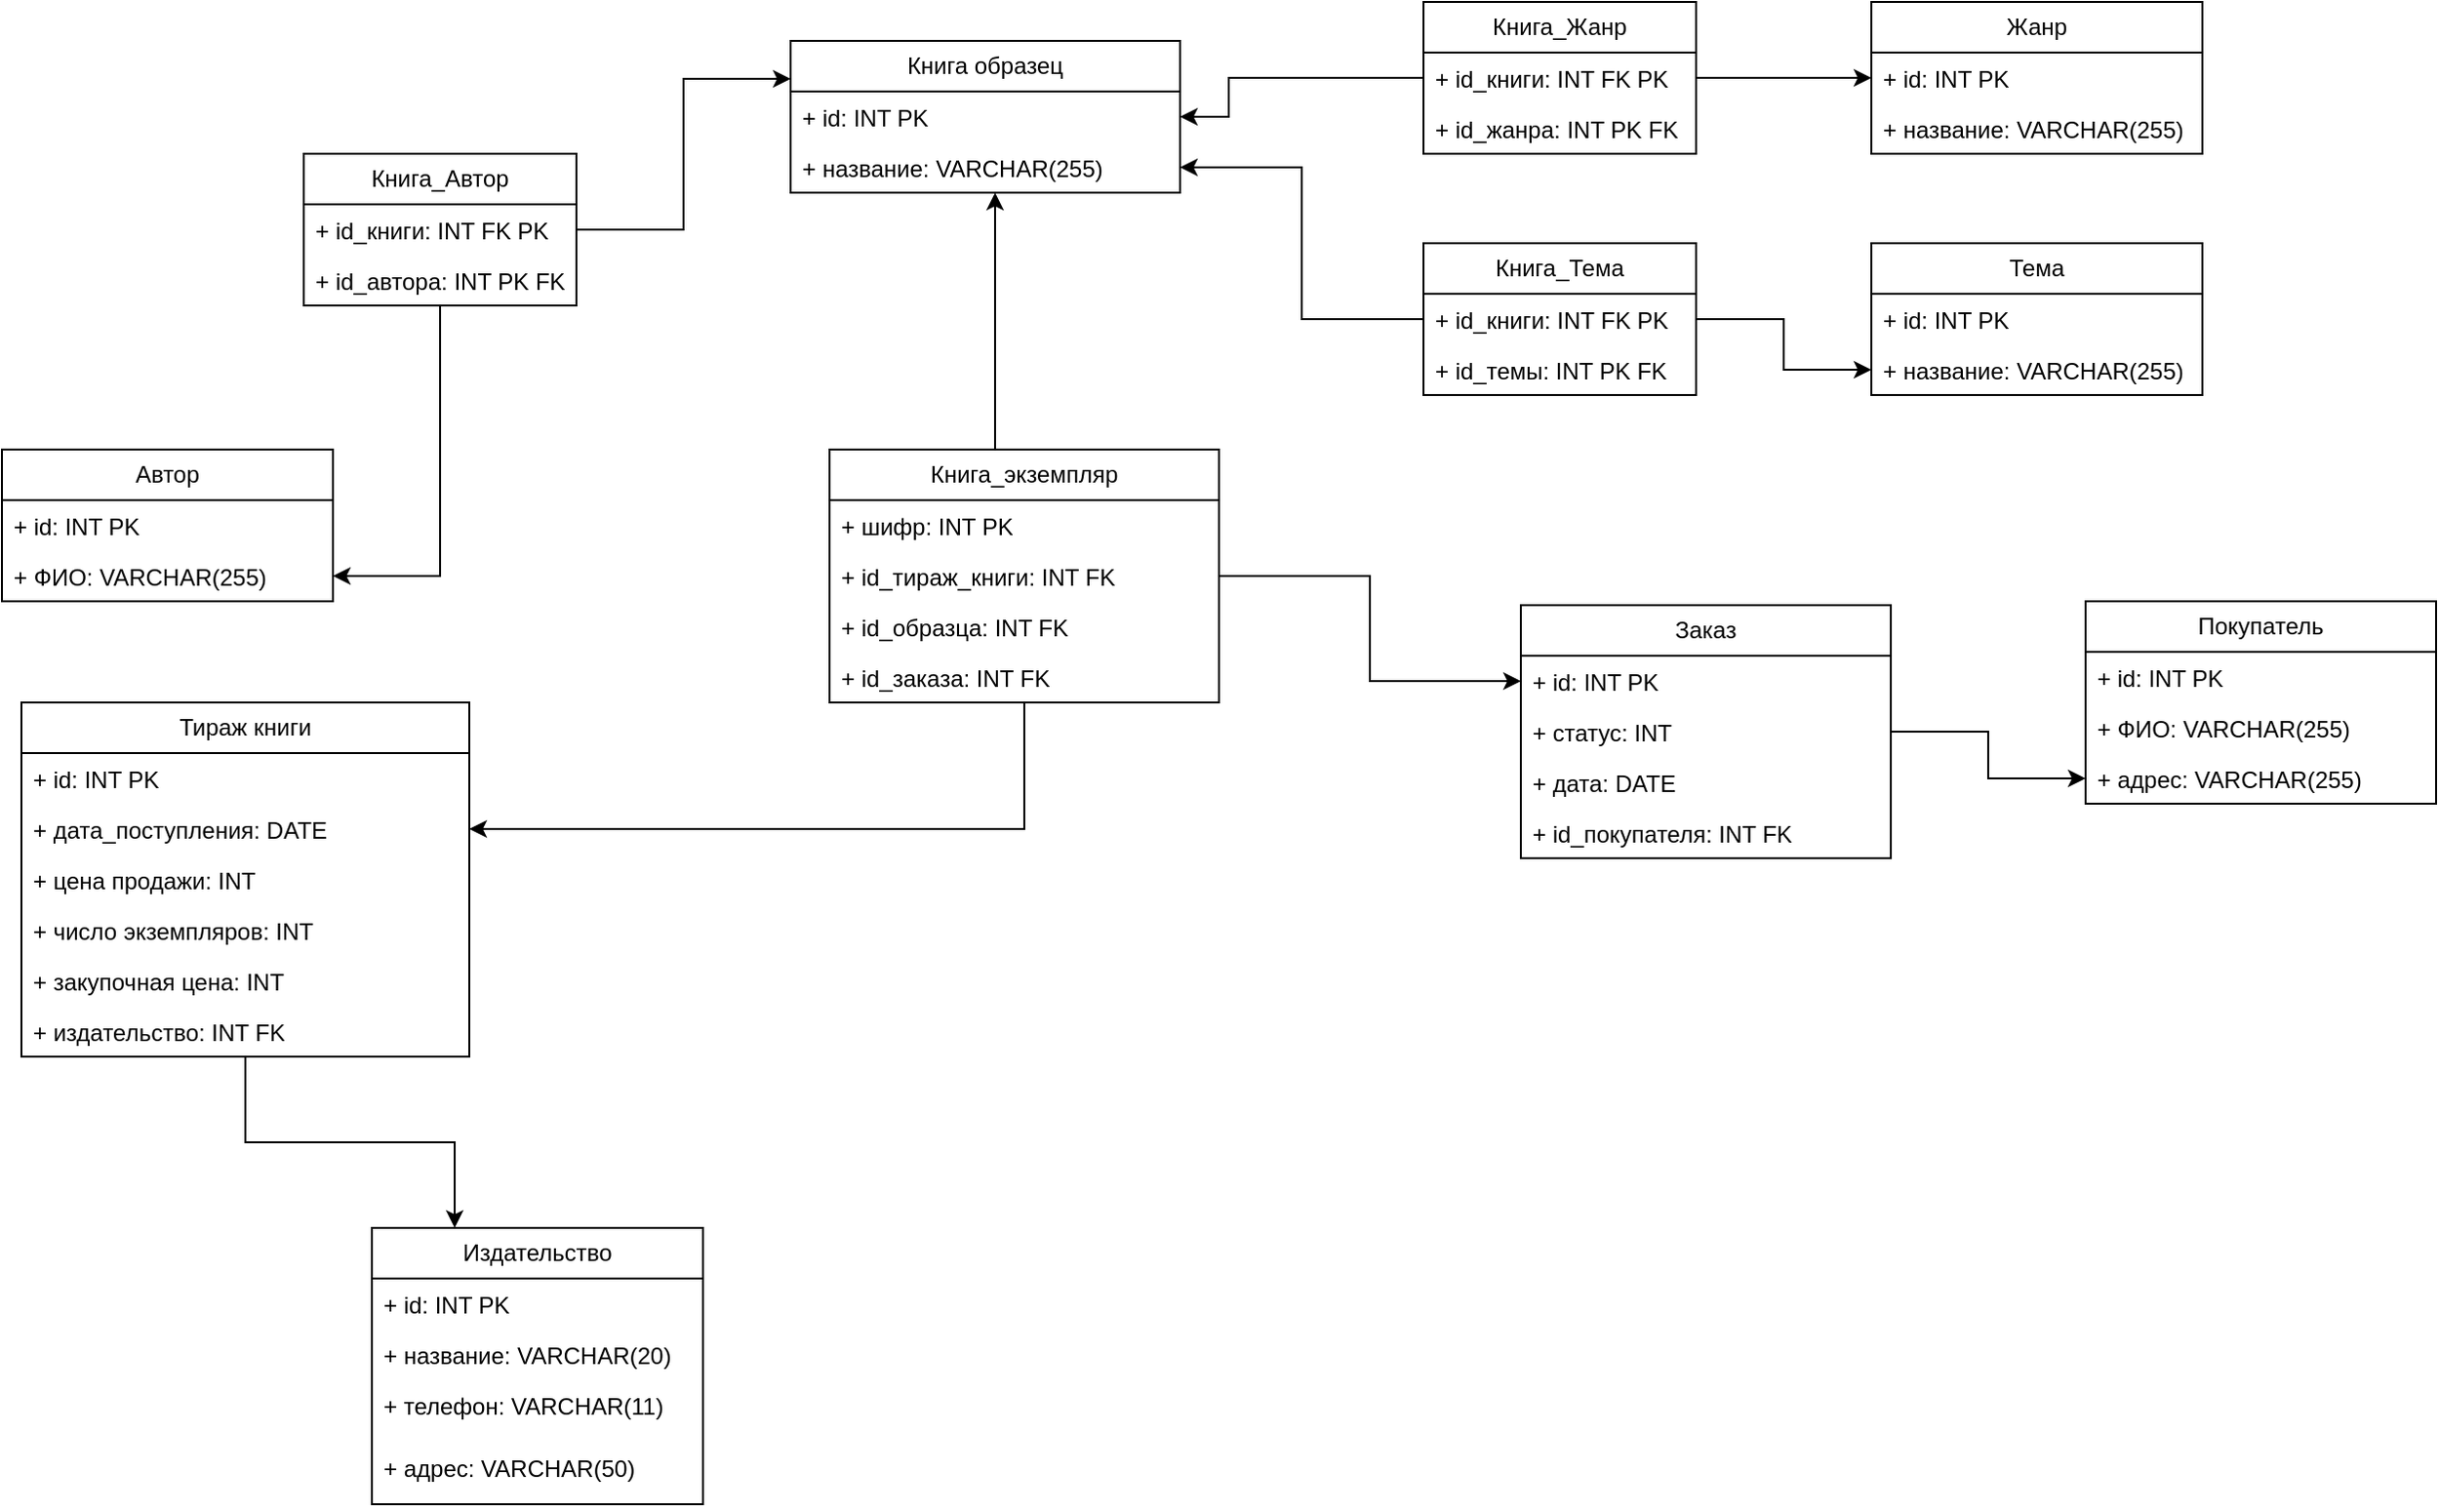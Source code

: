 <mxfile version="28.1.2">
  <diagram name="Page-1" id="pOTTETdeCjfXQeV-2WWk">
    <mxGraphModel dx="2339" dy="1031" grid="1" gridSize="10" guides="1" tooltips="1" connect="1" arrows="1" fold="1" page="1" pageScale="1" pageWidth="850" pageHeight="1100" math="0" shadow="0">
      <root>
        <mxCell id="0" />
        <mxCell id="1" parent="0" />
        <mxCell id="fVQ5kR86QcLQXutgSoff-1" value="Издательство" style="swimlane;fontStyle=0;childLayout=stackLayout;horizontal=1;startSize=26;fillColor=none;horizontalStack=0;resizeParent=1;resizeParentMax=0;resizeLast=0;collapsible=1;marginBottom=0;whiteSpace=wrap;html=1;" parent="1" vertex="1">
          <mxGeometry x="-320" y="680" width="170" height="142" as="geometry" />
        </mxCell>
        <mxCell id="fVQ5kR86QcLQXutgSoff-5" value="+ id: INT PK" style="text;strokeColor=none;fillColor=none;align=left;verticalAlign=top;spacingLeft=4;spacingRight=4;overflow=hidden;rotatable=0;points=[[0,0.5],[1,0.5]];portConstraint=eastwest;whiteSpace=wrap;html=1;" parent="fVQ5kR86QcLQXutgSoff-1" vertex="1">
          <mxGeometry y="26" width="170" height="26" as="geometry" />
        </mxCell>
        <mxCell id="fVQ5kR86QcLQXutgSoff-2" value="+ название: VARCHAR(20)" style="text;strokeColor=none;fillColor=none;align=left;verticalAlign=top;spacingLeft=4;spacingRight=4;overflow=hidden;rotatable=0;points=[[0,0.5],[1,0.5]];portConstraint=eastwest;whiteSpace=wrap;html=1;" parent="fVQ5kR86QcLQXutgSoff-1" vertex="1">
          <mxGeometry y="52" width="170" height="26" as="geometry" />
        </mxCell>
        <mxCell id="fVQ5kR86QcLQXutgSoff-6" value="+ телефон: VARCHAR(11)" style="text;strokeColor=none;fillColor=none;align=left;verticalAlign=top;spacingLeft=4;spacingRight=4;overflow=hidden;rotatable=0;points=[[0,0.5],[1,0.5]];portConstraint=eastwest;whiteSpace=wrap;html=1;" parent="fVQ5kR86QcLQXutgSoff-1" vertex="1">
          <mxGeometry y="78" width="170" height="32" as="geometry" />
        </mxCell>
        <mxCell id="fVQ5kR86QcLQXutgSoff-4" value="+ адрес: VARCHAR(50)" style="text;strokeColor=none;fillColor=none;align=left;verticalAlign=top;spacingLeft=4;spacingRight=4;overflow=hidden;rotatable=0;points=[[0,0.5],[1,0.5]];portConstraint=eastwest;whiteSpace=wrap;html=1;" parent="fVQ5kR86QcLQXutgSoff-1" vertex="1">
          <mxGeometry y="110" width="170" height="32" as="geometry" />
        </mxCell>
        <mxCell id="fVQ5kR86QcLQXutgSoff-70" style="edgeStyle=orthogonalEdgeStyle;rounded=0;orthogonalLoop=1;jettySize=auto;html=1;entryX=0.25;entryY=0;entryDx=0;entryDy=0;" parent="1" source="fVQ5kR86QcLQXutgSoff-7" target="fVQ5kR86QcLQXutgSoff-1" edge="1">
          <mxGeometry relative="1" as="geometry" />
        </mxCell>
        <mxCell id="fVQ5kR86QcLQXutgSoff-7" value="Тираж книги" style="swimlane;fontStyle=0;childLayout=stackLayout;horizontal=1;startSize=26;fillColor=none;horizontalStack=0;resizeParent=1;resizeParentMax=0;resizeLast=0;collapsible=1;marginBottom=0;whiteSpace=wrap;html=1;" parent="1" vertex="1">
          <mxGeometry x="-500" y="410" width="230" height="182" as="geometry" />
        </mxCell>
        <mxCell id="fVQ5kR86QcLQXutgSoff-11" value="+ id: INT PK" style="text;strokeColor=none;fillColor=none;align=left;verticalAlign=top;spacingLeft=4;spacingRight=4;overflow=hidden;rotatable=0;points=[[0,0.5],[1,0.5]];portConstraint=eastwest;whiteSpace=wrap;html=1;" parent="fVQ5kR86QcLQXutgSoff-7" vertex="1">
          <mxGeometry y="26" width="230" height="26" as="geometry" />
        </mxCell>
        <mxCell id="fVQ5kR86QcLQXutgSoff-8" value="+ дата_поступления: DATE" style="text;strokeColor=none;fillColor=none;align=left;verticalAlign=top;spacingLeft=4;spacingRight=4;overflow=hidden;rotatable=0;points=[[0,0.5],[1,0.5]];portConstraint=eastwest;whiteSpace=wrap;html=1;" parent="fVQ5kR86QcLQXutgSoff-7" vertex="1">
          <mxGeometry y="52" width="230" height="26" as="geometry" />
        </mxCell>
        <mxCell id="fVQ5kR86QcLQXutgSoff-12" value="+ цена продажи: INT" style="text;strokeColor=none;fillColor=none;align=left;verticalAlign=top;spacingLeft=4;spacingRight=4;overflow=hidden;rotatable=0;points=[[0,0.5],[1,0.5]];portConstraint=eastwest;whiteSpace=wrap;html=1;" parent="fVQ5kR86QcLQXutgSoff-7" vertex="1">
          <mxGeometry y="78" width="230" height="26" as="geometry" />
        </mxCell>
        <mxCell id="fVQ5kR86QcLQXutgSoff-13" value="+ число экземпляров: INT" style="text;strokeColor=none;fillColor=none;align=left;verticalAlign=top;spacingLeft=4;spacingRight=4;overflow=hidden;rotatable=0;points=[[0,0.5],[1,0.5]];portConstraint=eastwest;whiteSpace=wrap;html=1;" parent="fVQ5kR86QcLQXutgSoff-7" vertex="1">
          <mxGeometry y="104" width="230" height="26" as="geometry" />
        </mxCell>
        <mxCell id="fVQ5kR86QcLQXutgSoff-14" value="+ закупочная цена: INT" style="text;strokeColor=none;fillColor=none;align=left;verticalAlign=top;spacingLeft=4;spacingRight=4;overflow=hidden;rotatable=0;points=[[0,0.5],[1,0.5]];portConstraint=eastwest;whiteSpace=wrap;html=1;" parent="fVQ5kR86QcLQXutgSoff-7" vertex="1">
          <mxGeometry y="130" width="230" height="26" as="geometry" />
        </mxCell>
        <mxCell id="fVQ5kR86QcLQXutgSoff-10" value="+ издательство: INT FK" style="text;strokeColor=none;fillColor=none;align=left;verticalAlign=top;spacingLeft=4;spacingRight=4;overflow=hidden;rotatable=0;points=[[0,0.5],[1,0.5]];portConstraint=eastwest;whiteSpace=wrap;html=1;" parent="fVQ5kR86QcLQXutgSoff-7" vertex="1">
          <mxGeometry y="156" width="230" height="26" as="geometry" />
        </mxCell>
        <mxCell id="JiXFAGyEJfDrCGkJZJWu-2" style="edgeStyle=orthogonalEdgeStyle;rounded=0;orthogonalLoop=1;jettySize=auto;html=1;entryX=0;entryY=0.5;entryDx=0;entryDy=0;" parent="1" source="fVQ5kR86QcLQXutgSoff-16" target="fVQ5kR86QcLQXutgSoff-30" edge="1">
          <mxGeometry relative="1" as="geometry" />
        </mxCell>
        <mxCell id="fVQ5kR86QcLQXutgSoff-16" value="Заказ" style="swimlane;fontStyle=0;childLayout=stackLayout;horizontal=1;startSize=26;fillColor=none;horizontalStack=0;resizeParent=1;resizeParentMax=0;resizeLast=0;collapsible=1;marginBottom=0;whiteSpace=wrap;html=1;" parent="1" vertex="1">
          <mxGeometry x="270" y="360" width="190" height="130" as="geometry" />
        </mxCell>
        <mxCell id="fVQ5kR86QcLQXutgSoff-17" value="+ id: INT PK" style="text;strokeColor=none;fillColor=none;align=left;verticalAlign=top;spacingLeft=4;spacingRight=4;overflow=hidden;rotatable=0;points=[[0,0.5],[1,0.5]];portConstraint=eastwest;whiteSpace=wrap;html=1;" parent="fVQ5kR86QcLQXutgSoff-16" vertex="1">
          <mxGeometry y="26" width="190" height="26" as="geometry" />
        </mxCell>
        <mxCell id="czVa6zfYj-yEg6fYuCFf-1" value="+ статус: INT" style="text;strokeColor=none;fillColor=none;align=left;verticalAlign=top;spacingLeft=4;spacingRight=4;overflow=hidden;rotatable=0;points=[[0,0.5],[1,0.5]];portConstraint=eastwest;whiteSpace=wrap;html=1;" parent="fVQ5kR86QcLQXutgSoff-16" vertex="1">
          <mxGeometry y="52" width="190" height="26" as="geometry" />
        </mxCell>
        <mxCell id="czVa6zfYj-yEg6fYuCFf-2" value="+ дата: DATE" style="text;strokeColor=none;fillColor=none;align=left;verticalAlign=top;spacingLeft=4;spacingRight=4;overflow=hidden;rotatable=0;points=[[0,0.5],[1,0.5]];portConstraint=eastwest;whiteSpace=wrap;html=1;" parent="fVQ5kR86QcLQXutgSoff-16" vertex="1">
          <mxGeometry y="78" width="190" height="26" as="geometry" />
        </mxCell>
        <mxCell id="JiXFAGyEJfDrCGkJZJWu-1" value="+ id_покупателя: INT FK" style="text;strokeColor=none;fillColor=none;align=left;verticalAlign=top;spacingLeft=4;spacingRight=4;overflow=hidden;rotatable=0;points=[[0,0.5],[1,0.5]];portConstraint=eastwest;whiteSpace=wrap;html=1;" parent="fVQ5kR86QcLQXutgSoff-16" vertex="1">
          <mxGeometry y="104" width="190" height="26" as="geometry" />
        </mxCell>
        <mxCell id="fVQ5kR86QcLQXutgSoff-26" value="Покупатель" style="swimlane;fontStyle=0;childLayout=stackLayout;horizontal=1;startSize=26;fillColor=none;horizontalStack=0;resizeParent=1;resizeParentMax=0;resizeLast=0;collapsible=1;marginBottom=0;whiteSpace=wrap;html=1;" parent="1" vertex="1">
          <mxGeometry x="560" y="358" width="180" height="104" as="geometry" />
        </mxCell>
        <mxCell id="fVQ5kR86QcLQXutgSoff-27" value="+ id: INT PK" style="text;strokeColor=none;fillColor=none;align=left;verticalAlign=top;spacingLeft=4;spacingRight=4;overflow=hidden;rotatable=0;points=[[0,0.5],[1,0.5]];portConstraint=eastwest;whiteSpace=wrap;html=1;" parent="fVQ5kR86QcLQXutgSoff-26" vertex="1">
          <mxGeometry y="26" width="180" height="26" as="geometry" />
        </mxCell>
        <mxCell id="fVQ5kR86QcLQXutgSoff-28" value="+ ФИО: VARCHAR(255)" style="text;strokeColor=none;fillColor=none;align=left;verticalAlign=top;spacingLeft=4;spacingRight=4;overflow=hidden;rotatable=0;points=[[0,0.5],[1,0.5]];portConstraint=eastwest;whiteSpace=wrap;html=1;" parent="fVQ5kR86QcLQXutgSoff-26" vertex="1">
          <mxGeometry y="52" width="180" height="26" as="geometry" />
        </mxCell>
        <mxCell id="fVQ5kR86QcLQXutgSoff-30" value="+ адрес: VARCHAR(255)" style="text;strokeColor=none;fillColor=none;align=left;verticalAlign=top;spacingLeft=4;spacingRight=4;overflow=hidden;rotatable=0;points=[[0,0.5],[1,0.5]];portConstraint=eastwest;whiteSpace=wrap;html=1;" parent="fVQ5kR86QcLQXutgSoff-26" vertex="1">
          <mxGeometry y="78" width="180" height="26" as="geometry" />
        </mxCell>
        <mxCell id="fVQ5kR86QcLQXutgSoff-32" value="Книга образец" style="swimlane;fontStyle=0;childLayout=stackLayout;horizontal=1;startSize=26;fillColor=none;horizontalStack=0;resizeParent=1;resizeParentMax=0;resizeLast=0;collapsible=1;marginBottom=0;whiteSpace=wrap;html=1;" parent="1" vertex="1">
          <mxGeometry x="-105" y="70" width="200" height="78" as="geometry" />
        </mxCell>
        <mxCell id="fVQ5kR86QcLQXutgSoff-50" value="+ id: INT PK" style="text;strokeColor=none;fillColor=none;align=left;verticalAlign=top;spacingLeft=4;spacingRight=4;overflow=hidden;rotatable=0;points=[[0,0.5],[1,0.5]];portConstraint=eastwest;whiteSpace=wrap;html=1;" parent="fVQ5kR86QcLQXutgSoff-32" vertex="1">
          <mxGeometry y="26" width="200" height="26" as="geometry" />
        </mxCell>
        <mxCell id="fVQ5kR86QcLQXutgSoff-33" value="+ название: VARCHAR(255)" style="text;strokeColor=none;fillColor=none;align=left;verticalAlign=top;spacingLeft=4;spacingRight=4;overflow=hidden;rotatable=0;points=[[0,0.5],[1,0.5]];portConstraint=eastwest;whiteSpace=wrap;html=1;" parent="fVQ5kR86QcLQXutgSoff-32" vertex="1">
          <mxGeometry y="52" width="200" height="26" as="geometry" />
        </mxCell>
        <mxCell id="fVQ5kR86QcLQXutgSoff-37" value="Жанр" style="swimlane;fontStyle=0;childLayout=stackLayout;horizontal=1;startSize=26;fillColor=none;horizontalStack=0;resizeParent=1;resizeParentMax=0;resizeLast=0;collapsible=1;marginBottom=0;whiteSpace=wrap;html=1;" parent="1" vertex="1">
          <mxGeometry x="450" y="50" width="170" height="78" as="geometry" />
        </mxCell>
        <mxCell id="fVQ5kR86QcLQXutgSoff-38" value="+ id: INT PK" style="text;strokeColor=none;fillColor=none;align=left;verticalAlign=top;spacingLeft=4;spacingRight=4;overflow=hidden;rotatable=0;points=[[0,0.5],[1,0.5]];portConstraint=eastwest;whiteSpace=wrap;html=1;" parent="fVQ5kR86QcLQXutgSoff-37" vertex="1">
          <mxGeometry y="26" width="170" height="26" as="geometry" />
        </mxCell>
        <mxCell id="fVQ5kR86QcLQXutgSoff-39" value="+ название: VARCHAR(255)" style="text;strokeColor=none;fillColor=none;align=left;verticalAlign=top;spacingLeft=4;spacingRight=4;overflow=hidden;rotatable=0;points=[[0,0.5],[1,0.5]];portConstraint=eastwest;whiteSpace=wrap;html=1;" parent="fVQ5kR86QcLQXutgSoff-37" vertex="1">
          <mxGeometry y="52" width="170" height="26" as="geometry" />
        </mxCell>
        <mxCell id="fVQ5kR86QcLQXutgSoff-44" value="Тема" style="swimlane;fontStyle=0;childLayout=stackLayout;horizontal=1;startSize=26;fillColor=none;horizontalStack=0;resizeParent=1;resizeParentMax=0;resizeLast=0;collapsible=1;marginBottom=0;whiteSpace=wrap;html=1;" parent="1" vertex="1">
          <mxGeometry x="450" y="174" width="170" height="78" as="geometry" />
        </mxCell>
        <mxCell id="fVQ5kR86QcLQXutgSoff-45" value="+ id: INT PK" style="text;strokeColor=none;fillColor=none;align=left;verticalAlign=top;spacingLeft=4;spacingRight=4;overflow=hidden;rotatable=0;points=[[0,0.5],[1,0.5]];portConstraint=eastwest;whiteSpace=wrap;html=1;" parent="fVQ5kR86QcLQXutgSoff-44" vertex="1">
          <mxGeometry y="26" width="170" height="26" as="geometry" />
        </mxCell>
        <mxCell id="fVQ5kR86QcLQXutgSoff-46" value="+ название: VARCHAR(255)" style="text;strokeColor=none;fillColor=none;align=left;verticalAlign=top;spacingLeft=4;spacingRight=4;overflow=hidden;rotatable=0;points=[[0,0.5],[1,0.5]];portConstraint=eastwest;whiteSpace=wrap;html=1;" parent="fVQ5kR86QcLQXutgSoff-44" vertex="1">
          <mxGeometry y="52" width="170" height="26" as="geometry" />
        </mxCell>
        <mxCell id="fVQ5kR86QcLQXutgSoff-47" value="Автор" style="swimlane;fontStyle=0;childLayout=stackLayout;horizontal=1;startSize=26;fillColor=none;horizontalStack=0;resizeParent=1;resizeParentMax=0;resizeLast=0;collapsible=1;marginBottom=0;whiteSpace=wrap;html=1;" parent="1" vertex="1">
          <mxGeometry x="-510" y="280" width="170" height="78" as="geometry" />
        </mxCell>
        <mxCell id="fVQ5kR86QcLQXutgSoff-48" value="+ id: INT PK" style="text;strokeColor=none;fillColor=none;align=left;verticalAlign=top;spacingLeft=4;spacingRight=4;overflow=hidden;rotatable=0;points=[[0,0.5],[1,0.5]];portConstraint=eastwest;whiteSpace=wrap;html=1;" parent="fVQ5kR86QcLQXutgSoff-47" vertex="1">
          <mxGeometry y="26" width="170" height="26" as="geometry" />
        </mxCell>
        <mxCell id="fVQ5kR86QcLQXutgSoff-49" value="+ ФИО: VARCHAR(255)" style="text;strokeColor=none;fillColor=none;align=left;verticalAlign=top;spacingLeft=4;spacingRight=4;overflow=hidden;rotatable=0;points=[[0,0.5],[1,0.5]];portConstraint=eastwest;whiteSpace=wrap;html=1;" parent="fVQ5kR86QcLQXutgSoff-47" vertex="1">
          <mxGeometry y="52" width="170" height="26" as="geometry" />
        </mxCell>
        <mxCell id="fVQ5kR86QcLQXutgSoff-55" style="edgeStyle=orthogonalEdgeStyle;rounded=0;orthogonalLoop=1;jettySize=auto;html=1;entryX=1;entryY=0.5;entryDx=0;entryDy=0;exitX=0;exitY=0.5;exitDx=0;exitDy=0;" parent="1" source="fVQ5kR86QcLQXutgSoff-52" edge="1">
          <mxGeometry relative="1" as="geometry">
            <mxPoint x="95" y="109.0" as="targetPoint" />
            <Array as="points">
              <mxPoint x="120" y="89" />
              <mxPoint x="120" y="109" />
            </Array>
          </mxGeometry>
        </mxCell>
        <mxCell id="fVQ5kR86QcLQXutgSoff-56" style="edgeStyle=orthogonalEdgeStyle;rounded=0;orthogonalLoop=1;jettySize=auto;html=1;entryX=0;entryY=0.5;entryDx=0;entryDy=0;" parent="1" source="fVQ5kR86QcLQXutgSoff-51" target="fVQ5kR86QcLQXutgSoff-37" edge="1">
          <mxGeometry relative="1" as="geometry" />
        </mxCell>
        <mxCell id="fVQ5kR86QcLQXutgSoff-51" value="Книга_Жанр" style="swimlane;fontStyle=0;childLayout=stackLayout;horizontal=1;startSize=26;fillColor=none;horizontalStack=0;resizeParent=1;resizeParentMax=0;resizeLast=0;collapsible=1;marginBottom=0;whiteSpace=wrap;html=1;" parent="1" vertex="1">
          <mxGeometry x="220" y="50" width="140" height="78" as="geometry" />
        </mxCell>
        <mxCell id="fVQ5kR86QcLQXutgSoff-52" value="+ id_книги: INT FK PK" style="text;strokeColor=none;fillColor=none;align=left;verticalAlign=top;spacingLeft=4;spacingRight=4;overflow=hidden;rotatable=0;points=[[0,0.5],[1,0.5]];portConstraint=eastwest;whiteSpace=wrap;html=1;" parent="fVQ5kR86QcLQXutgSoff-51" vertex="1">
          <mxGeometry y="26" width="140" height="26" as="geometry" />
        </mxCell>
        <mxCell id="fVQ5kR86QcLQXutgSoff-53" value="+ id_жанра: INT PK FK" style="text;strokeColor=none;fillColor=none;align=left;verticalAlign=top;spacingLeft=4;spacingRight=4;overflow=hidden;rotatable=0;points=[[0,0.5],[1,0.5]];portConstraint=eastwest;whiteSpace=wrap;html=1;" parent="fVQ5kR86QcLQXutgSoff-51" vertex="1">
          <mxGeometry y="52" width="140" height="26" as="geometry" />
        </mxCell>
        <mxCell id="fVQ5kR86QcLQXutgSoff-57" value="Книга_Тема" style="swimlane;fontStyle=0;childLayout=stackLayout;horizontal=1;startSize=26;fillColor=none;horizontalStack=0;resizeParent=1;resizeParentMax=0;resizeLast=0;collapsible=1;marginBottom=0;whiteSpace=wrap;html=1;" parent="1" vertex="1">
          <mxGeometry x="220" y="174" width="140" height="78" as="geometry" />
        </mxCell>
        <mxCell id="fVQ5kR86QcLQXutgSoff-58" value="+ id_книги: INT FK PK" style="text;strokeColor=none;fillColor=none;align=left;verticalAlign=top;spacingLeft=4;spacingRight=4;overflow=hidden;rotatable=0;points=[[0,0.5],[1,0.5]];portConstraint=eastwest;whiteSpace=wrap;html=1;" parent="fVQ5kR86QcLQXutgSoff-57" vertex="1">
          <mxGeometry y="26" width="140" height="26" as="geometry" />
        </mxCell>
        <mxCell id="fVQ5kR86QcLQXutgSoff-59" value="+ id_темы: INT PK FK" style="text;strokeColor=none;fillColor=none;align=left;verticalAlign=top;spacingLeft=4;spacingRight=4;overflow=hidden;rotatable=0;points=[[0,0.5],[1,0.5]];portConstraint=eastwest;whiteSpace=wrap;html=1;" parent="fVQ5kR86QcLQXutgSoff-57" vertex="1">
          <mxGeometry y="52" width="140" height="26" as="geometry" />
        </mxCell>
        <mxCell id="fVQ5kR86QcLQXutgSoff-60" style="edgeStyle=orthogonalEdgeStyle;rounded=0;orthogonalLoop=1;jettySize=auto;html=1;entryX=1;entryY=0.5;entryDx=0;entryDy=0;" parent="1" source="fVQ5kR86QcLQXutgSoff-58" target="fVQ5kR86QcLQXutgSoff-33" edge="1">
          <mxGeometry relative="1" as="geometry" />
        </mxCell>
        <mxCell id="fVQ5kR86QcLQXutgSoff-61" value="" style="edgeStyle=orthogonalEdgeStyle;rounded=0;orthogonalLoop=1;jettySize=auto;html=1;" parent="1" source="fVQ5kR86QcLQXutgSoff-58" target="fVQ5kR86QcLQXutgSoff-46" edge="1">
          <mxGeometry relative="1" as="geometry" />
        </mxCell>
        <mxCell id="fVQ5kR86QcLQXutgSoff-67" style="edgeStyle=orthogonalEdgeStyle;rounded=0;orthogonalLoop=1;jettySize=auto;html=1;entryX=0;entryY=0.25;entryDx=0;entryDy=0;" parent="1" source="fVQ5kR86QcLQXutgSoff-62" target="fVQ5kR86QcLQXutgSoff-32" edge="1">
          <mxGeometry relative="1" as="geometry" />
        </mxCell>
        <mxCell id="C-vgISsHABUxN3Pyu070-8" style="edgeStyle=orthogonalEdgeStyle;rounded=0;orthogonalLoop=1;jettySize=auto;html=1;entryX=1;entryY=0.5;entryDx=0;entryDy=0;" parent="1" source="fVQ5kR86QcLQXutgSoff-62" target="fVQ5kR86QcLQXutgSoff-49" edge="1">
          <mxGeometry relative="1" as="geometry" />
        </mxCell>
        <mxCell id="fVQ5kR86QcLQXutgSoff-62" value="Книга_Автор" style="swimlane;fontStyle=0;childLayout=stackLayout;horizontal=1;startSize=26;fillColor=none;horizontalStack=0;resizeParent=1;resizeParentMax=0;resizeLast=0;collapsible=1;marginBottom=0;whiteSpace=wrap;html=1;" parent="1" vertex="1">
          <mxGeometry x="-355" y="128" width="140" height="78" as="geometry" />
        </mxCell>
        <mxCell id="fVQ5kR86QcLQXutgSoff-63" value="+ id_книги: INT FK PK" style="text;strokeColor=none;fillColor=none;align=left;verticalAlign=top;spacingLeft=4;spacingRight=4;overflow=hidden;rotatable=0;points=[[0,0.5],[1,0.5]];portConstraint=eastwest;whiteSpace=wrap;html=1;" parent="fVQ5kR86QcLQXutgSoff-62" vertex="1">
          <mxGeometry y="26" width="140" height="26" as="geometry" />
        </mxCell>
        <mxCell id="fVQ5kR86QcLQXutgSoff-64" value="+ id_автора: INT PK FK" style="text;strokeColor=none;fillColor=none;align=left;verticalAlign=top;spacingLeft=4;spacingRight=4;overflow=hidden;rotatable=0;points=[[0,0.5],[1,0.5]];portConstraint=eastwest;whiteSpace=wrap;html=1;" parent="fVQ5kR86QcLQXutgSoff-62" vertex="1">
          <mxGeometry y="52" width="140" height="26" as="geometry" />
        </mxCell>
        <mxCell id="C-vgISsHABUxN3Pyu070-5" style="edgeStyle=orthogonalEdgeStyle;rounded=0;orthogonalLoop=1;jettySize=auto;html=1;entryX=1;entryY=0.5;entryDx=0;entryDy=0;" parent="1" source="C-vgISsHABUxN3Pyu070-1" target="fVQ5kR86QcLQXutgSoff-8" edge="1">
          <mxGeometry relative="1" as="geometry" />
        </mxCell>
        <mxCell id="C-vgISsHABUxN3Pyu070-10" style="edgeStyle=orthogonalEdgeStyle;rounded=0;orthogonalLoop=1;jettySize=auto;html=1;" parent="1" source="C-vgISsHABUxN3Pyu070-1" target="fVQ5kR86QcLQXutgSoff-32" edge="1">
          <mxGeometry relative="1" as="geometry">
            <Array as="points">
              <mxPoint y="180" />
              <mxPoint y="180" />
            </Array>
          </mxGeometry>
        </mxCell>
        <mxCell id="ftXpzghv0Btky2a79E-M-2" style="edgeStyle=orthogonalEdgeStyle;rounded=0;orthogonalLoop=1;jettySize=auto;html=1;entryX=0;entryY=0.5;entryDx=0;entryDy=0;" parent="1" source="C-vgISsHABUxN3Pyu070-1" target="fVQ5kR86QcLQXutgSoff-17" edge="1">
          <mxGeometry relative="1" as="geometry" />
        </mxCell>
        <mxCell id="C-vgISsHABUxN3Pyu070-1" value="Книга_экземпляр" style="swimlane;fontStyle=0;childLayout=stackLayout;horizontal=1;startSize=26;fillColor=none;horizontalStack=0;resizeParent=1;resizeParentMax=0;resizeLast=0;collapsible=1;marginBottom=0;whiteSpace=wrap;html=1;" parent="1" vertex="1">
          <mxGeometry x="-85" y="280" width="200" height="130" as="geometry" />
        </mxCell>
        <mxCell id="C-vgISsHABUxN3Pyu070-2" value="+ шифр: INT PK" style="text;strokeColor=none;fillColor=none;align=left;verticalAlign=top;spacingLeft=4;spacingRight=4;overflow=hidden;rotatable=0;points=[[0,0.5],[1,0.5]];portConstraint=eastwest;whiteSpace=wrap;html=1;" parent="C-vgISsHABUxN3Pyu070-1" vertex="1">
          <mxGeometry y="26" width="200" height="26" as="geometry" />
        </mxCell>
        <mxCell id="C-vgISsHABUxN3Pyu070-3" value="+ id_тираж_книги: INT FK" style="text;strokeColor=none;fillColor=none;align=left;verticalAlign=top;spacingLeft=4;spacingRight=4;overflow=hidden;rotatable=0;points=[[0,0.5],[1,0.5]];portConstraint=eastwest;whiteSpace=wrap;html=1;" parent="C-vgISsHABUxN3Pyu070-1" vertex="1">
          <mxGeometry y="52" width="200" height="26" as="geometry" />
        </mxCell>
        <mxCell id="C-vgISsHABUxN3Pyu070-6" value="+ id_образца: INT FK" style="text;strokeColor=none;fillColor=none;align=left;verticalAlign=top;spacingLeft=4;spacingRight=4;overflow=hidden;rotatable=0;points=[[0,0.5],[1,0.5]];portConstraint=eastwest;whiteSpace=wrap;html=1;" parent="C-vgISsHABUxN3Pyu070-1" vertex="1">
          <mxGeometry y="78" width="200" height="26" as="geometry" />
        </mxCell>
        <mxCell id="ftXpzghv0Btky2a79E-M-1" value="+ id_заказа: INT FK" style="text;strokeColor=none;fillColor=none;align=left;verticalAlign=top;spacingLeft=4;spacingRight=4;overflow=hidden;rotatable=0;points=[[0,0.5],[1,0.5]];portConstraint=eastwest;whiteSpace=wrap;html=1;" parent="C-vgISsHABUxN3Pyu070-1" vertex="1">
          <mxGeometry y="104" width="200" height="26" as="geometry" />
        </mxCell>
      </root>
    </mxGraphModel>
  </diagram>
</mxfile>
